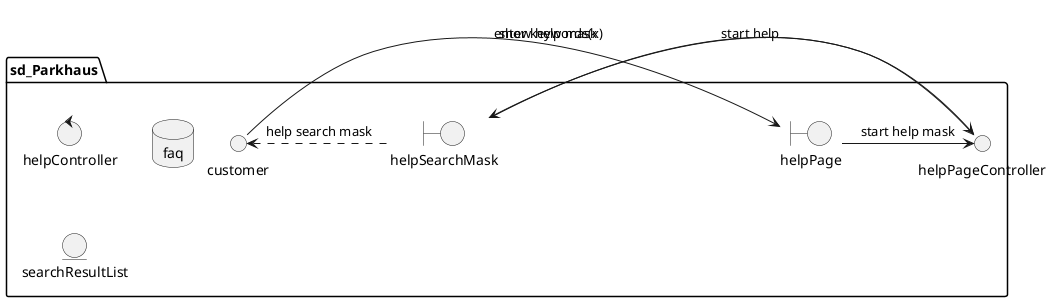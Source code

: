 @startuml
package sd_Parkhaus {
 control helpController
 boundary helpSearchMask
 boundary helpPage
 database faq
 entity searchResultList


customer -> helpPage : start help

helpPage -> helpPageController : start help mask

helpSearchMask <- helpPageController : show help mask

customer <. helpSearchMask : help search mask

helpSearchMask -> helpPageController : enter keywords(x)



}
@enduml